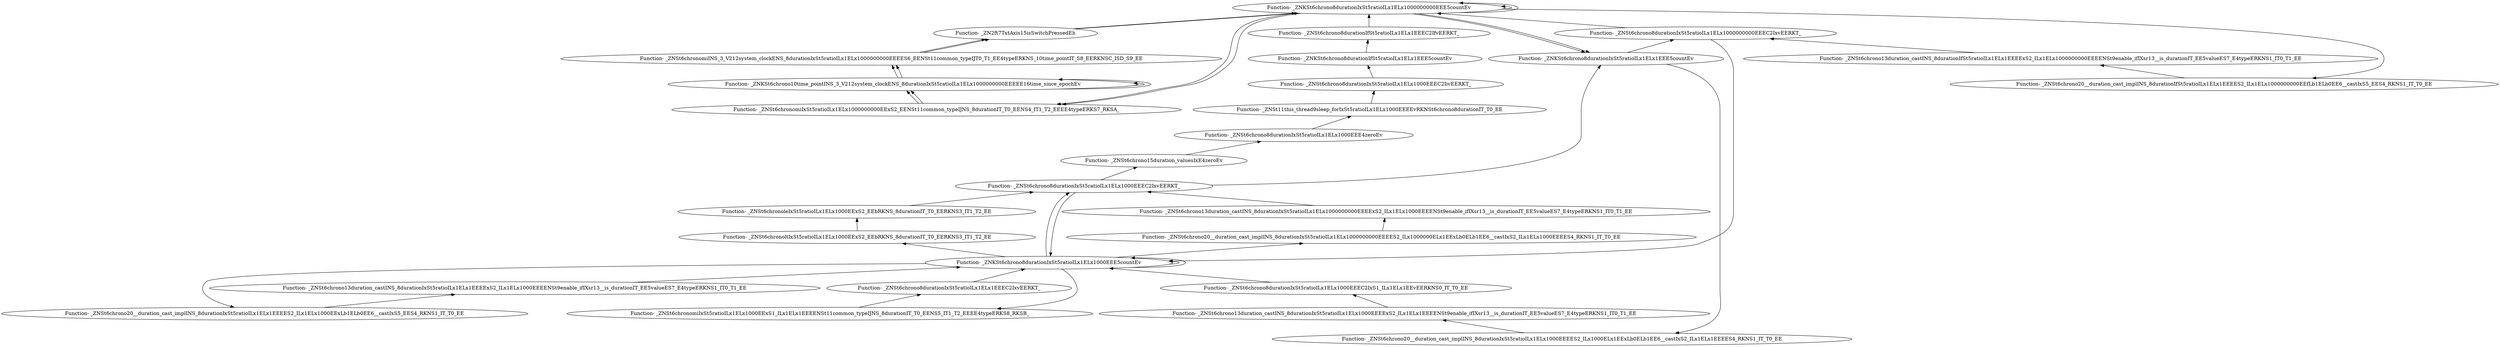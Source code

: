 digraph {
	"Function- _ZNKSt6chrono8durationIxSt5ratioILx1ELx1000000000EEE5countEv"
	"Function- _ZNKSt6chrono8durationIxSt5ratioILx1ELx1000000000EEE5countEv"
	"Function- _ZNKSt6chrono8durationIxSt5ratioILx1ELx1000000000EEE5countEv" -> "Function- _ZNKSt6chrono8durationIxSt5ratioILx1ELx1000000000EEE5countEv" [dir=back]
	"Function- _ZNSt6chronomiIxSt5ratioILx1ELx1000000000EExS2_EENSt11common_typeIJNS_8durationIT_T0_EENS4_IT1_T2_EEEE4typeERKS7_RKSA_"
	"Function- _ZNSt6chronomiIxSt5ratioILx1ELx1000000000EExS2_EENSt11common_typeIJNS_8durationIT_T0_EENS4_IT1_T2_EEEE4typeERKS7_RKSA_" -> "Function- _ZNKSt6chrono8durationIxSt5ratioILx1ELx1000000000EEE5countEv" [dir=back]
	"Function- _ZNKSt6chrono10time_pointINS_3_V212system_clockENS_8durationIxSt5ratioILx1ELx1000000000EEEEE16time_since_epochEv"
	"Function- _ZNKSt6chrono10time_pointINS_3_V212system_clockENS_8durationIxSt5ratioILx1ELx1000000000EEEEE16time_since_epochEv" -> "Function- _ZNSt6chronomiIxSt5ratioILx1ELx1000000000EExS2_EENSt11common_typeIJNS_8durationIT_T0_EENS4_IT1_T2_EEEE4typeERKS7_RKSA_" [dir=back]
	"Function- _ZNKSt6chrono10time_pointINS_3_V212system_clockENS_8durationIxSt5ratioILx1ELx1000000000EEEEE16time_since_epochEv"
	"Function- _ZNKSt6chrono10time_pointINS_3_V212system_clockENS_8durationIxSt5ratioILx1ELx1000000000EEEEE16time_since_epochEv" -> "Function- _ZNKSt6chrono10time_pointINS_3_V212system_clockENS_8durationIxSt5ratioILx1ELx1000000000EEEEE16time_since_epochEv" [dir=back]
	"Function- _ZNSt6chronomiINS_3_V212system_clockENS_8durationIxSt5ratioILx1ELx1000000000EEEES6_EENSt11common_typeIJT0_T1_EE4typeERKNS_10time_pointIT_S8_EERKNSC_ISD_S9_EE"
	"Function- _ZNSt6chronomiINS_3_V212system_clockENS_8durationIxSt5ratioILx1ELx1000000000EEEES6_EENSt11common_typeIJT0_T1_EE4typeERKNS_10time_pointIT_S8_EERKNSC_ISD_S9_EE" -> "Function- _ZNKSt6chrono10time_pointINS_3_V212system_clockENS_8durationIxSt5ratioILx1ELx1000000000EEEEE16time_since_epochEv" [dir=back]
	"Function- _ZN2ft7TxtAxis15isSwitchPressedEh"
	"Function- _ZN2ft7TxtAxis15isSwitchPressedEh" -> "Function- _ZNSt6chronomiINS_3_V212system_clockENS_8durationIxSt5ratioILx1ELx1000000000EEEES6_EENSt11common_typeIJT0_T1_EE4typeERKNS_10time_pointIT_S8_EERKNSC_ISD_S9_EE" [dir=back]
	"Function- _ZNKSt6chrono8durationIxSt5ratioILx1ELx1000000000EEE5countEv"
	"Function- _ZNKSt6chrono8durationIxSt5ratioILx1ELx1000000000EEE5countEv" -> "Function- _ZN2ft7TxtAxis15isSwitchPressedEh" [dir=back]
	"Function- _ZNKSt6chrono8durationIxSt5ratioILx1ELx1EEE5countEv"
	"Function- _ZNKSt6chrono8durationIxSt5ratioILx1ELx1EEE5countEv" -> "Function- _ZNKSt6chrono8durationIxSt5ratioILx1ELx1000000000EEE5countEv" [dir=back]
	"Function- _ZNSt6chrono8durationIxSt5ratioILx1ELx1000000000EEEC2IxvEERKT_"
	"Function- _ZNSt6chrono8durationIxSt5ratioILx1ELx1000000000EEEC2IxvEERKT_" -> "Function- _ZNKSt6chrono8durationIxSt5ratioILx1ELx1EEE5countEv" [dir=back]
	"Function- _ZNKSt6chrono8durationIxSt5ratioILx1ELx1000EEE5countEv"
	"Function- _ZNKSt6chrono8durationIxSt5ratioILx1ELx1000EEE5countEv" -> "Function- _ZNSt6chrono8durationIxSt5ratioILx1ELx1000000000EEEC2IxvEERKT_" [dir=back]
	"Function- _ZNSt6chrono20__duration_cast_implINS_8durationIxSt5ratioILx1ELx1000000000EEEES2_ILx1000000ELx1EExLb0ELb1EE6__castIxS2_ILx1ELx1000EEEES4_RKNS1_IT_T0_EE"
	"Function- _ZNSt6chrono20__duration_cast_implINS_8durationIxSt5ratioILx1ELx1000000000EEEES2_ILx1000000ELx1EExLb0ELb1EE6__castIxS2_ILx1ELx1000EEEES4_RKNS1_IT_T0_EE" -> "Function- _ZNKSt6chrono8durationIxSt5ratioILx1ELx1000EEE5countEv" [dir=back]
	"Function- _ZNSt6chrono13duration_castINS_8durationIxSt5ratioILx1ELx1000000000EEEExS2_ILx1ELx1000EEEENSt9enable_ifIXsr13__is_durationIT_EE5valueES7_E4typeERKNS1_IT0_T1_EE"
	"Function- _ZNSt6chrono13duration_castINS_8durationIxSt5ratioILx1ELx1000000000EEEExS2_ILx1ELx1000EEEENSt9enable_ifIXsr13__is_durationIT_EE5valueES7_E4typeERKNS1_IT0_T1_EE" -> "Function- _ZNSt6chrono20__duration_cast_implINS_8durationIxSt5ratioILx1ELx1000000000EEEES2_ILx1000000ELx1EExLb0ELb1EE6__castIxS2_ILx1ELx1000EEEES4_RKNS1_IT_T0_EE" [dir=back]
	"Function- _ZNSt6chrono8durationIxSt5ratioILx1ELx1000EEEC2IxvEERKT_"
	"Function- _ZNSt6chrono8durationIxSt5ratioILx1ELx1000EEEC2IxvEERKT_" -> "Function- _ZNSt6chrono13duration_castINS_8durationIxSt5ratioILx1ELx1000000000EEEExS2_ILx1ELx1000EEEENSt9enable_ifIXsr13__is_durationIT_EE5valueES7_E4typeERKNS1_IT0_T1_EE" [dir=back]
	"Function- _ZNKSt6chrono8durationIxSt5ratioILx1ELx1000EEE5countEv"
	"Function- _ZNKSt6chrono8durationIxSt5ratioILx1ELx1000EEE5countEv" -> "Function- _ZNSt6chrono8durationIxSt5ratioILx1ELx1000EEEC2IxvEERKT_" [dir=back]
	"Function- _ZNKSt6chrono8durationIxSt5ratioILx1ELx1000EEE5countEv"
	"Function- _ZNKSt6chrono8durationIxSt5ratioILx1ELx1000EEE5countEv" -> "Function- _ZNKSt6chrono8durationIxSt5ratioILx1ELx1000EEE5countEv" [dir=back]
	"Function- _ZNSt6chrono8durationIxSt5ratioILx1ELx1000EEEC2IxvEERKT_"
	"Function- _ZNSt6chrono8durationIxSt5ratioILx1ELx1000EEEC2IxvEERKT_" -> "Function- _ZNKSt6chrono8durationIxSt5ratioILx1ELx1000EEE5countEv" [dir=back]
	"Function- _ZNKSt6chrono8durationIxSt5ratioILx1ELx1EEE5countEv"
	"Function- _ZNKSt6chrono8durationIxSt5ratioILx1ELx1EEE5countEv" -> "Function- _ZNSt6chrono8durationIxSt5ratioILx1ELx1000EEEC2IxvEERKT_" [dir=back]
	"Function- _ZNSt6chrono20__duration_cast_implINS_8durationIxSt5ratioILx1ELx1000EEEES2_ILx1000ELx1EExLb0ELb1EE6__castIxS2_ILx1ELx1EEEES4_RKNS1_IT_T0_EE"
	"Function- _ZNSt6chrono20__duration_cast_implINS_8durationIxSt5ratioILx1ELx1000EEEES2_ILx1000ELx1EExLb0ELb1EE6__castIxS2_ILx1ELx1EEEES4_RKNS1_IT_T0_EE" -> "Function- _ZNKSt6chrono8durationIxSt5ratioILx1ELx1EEE5countEv" [dir=back]
	"Function- _ZNSt6chrono13duration_castINS_8durationIxSt5ratioILx1ELx1000EEEExS2_ILx1ELx1EEEENSt9enable_ifIXsr13__is_durationIT_EE5valueES7_E4typeERKNS1_IT0_T1_EE"
	"Function- _ZNSt6chrono13duration_castINS_8durationIxSt5ratioILx1ELx1000EEEExS2_ILx1ELx1EEEENSt9enable_ifIXsr13__is_durationIT_EE5valueES7_E4typeERKNS1_IT0_T1_EE" -> "Function- _ZNSt6chrono20__duration_cast_implINS_8durationIxSt5ratioILx1ELx1000EEEES2_ILx1000ELx1EExLb0ELb1EE6__castIxS2_ILx1ELx1EEEES4_RKNS1_IT_T0_EE" [dir=back]
	"Function- _ZNSt6chrono8durationIxSt5ratioILx1ELx1000EEEC2IxS1_ILx1ELx1EEvEERKNS0_IT_T0_EE"
	"Function- _ZNSt6chrono8durationIxSt5ratioILx1ELx1000EEEC2IxS1_ILx1ELx1EEvEERKNS0_IT_T0_EE" -> "Function- _ZNSt6chrono13duration_castINS_8durationIxSt5ratioILx1ELx1000EEEExS2_ILx1ELx1EEEENSt9enable_ifIXsr13__is_durationIT_EE5valueES7_E4typeERKNS1_IT0_T1_EE" [dir=back]
	"Function- _ZNKSt6chrono8durationIxSt5ratioILx1ELx1000EEE5countEv"
	"Function- _ZNKSt6chrono8durationIxSt5ratioILx1ELx1000EEE5countEv" -> "Function- _ZNSt6chrono8durationIxSt5ratioILx1ELx1000EEEC2IxS1_ILx1ELx1EEvEERKNS0_IT_T0_EE" [dir=back]
	"Function- _ZNSt6chronomiIxSt5ratioILx1ELx1000EExS1_ILx1ELx1EEEENSt11common_typeIJNS_8durationIT_T0_EENS5_IT1_T2_EEEE4typeERKS8_RKSB_"
	"Function- _ZNSt6chronomiIxSt5ratioILx1ELx1000EExS1_ILx1ELx1EEEENSt11common_typeIJNS_8durationIT_T0_EENS5_IT1_T2_EEEE4typeERKS8_RKSB_" -> "Function- _ZNKSt6chrono8durationIxSt5ratioILx1ELx1000EEE5countEv" [dir=back]
	"Function- _ZNSt6chrono8durationIxSt5ratioILx1ELx1EEEC2IxvEERKT_"
	"Function- _ZNSt6chrono8durationIxSt5ratioILx1ELx1EEEC2IxvEERKT_" -> "Function- _ZNSt6chronomiIxSt5ratioILx1ELx1000EExS1_ILx1ELx1EEEENSt11common_typeIJNS_8durationIT_T0_EENS5_IT1_T2_EEEE4typeERKS8_RKSB_" [dir=back]
	"Function- _ZNKSt6chrono8durationIxSt5ratioILx1ELx1000EEE5countEv"
	"Function- _ZNKSt6chrono8durationIxSt5ratioILx1ELx1000EEE5countEv" -> "Function- _ZNSt6chrono8durationIxSt5ratioILx1ELx1EEEC2IxvEERKT_" [dir=back]
	"Function- _ZNSt6chrono20__duration_cast_implINS_8durationIxSt5ratioILx1ELx1EEEES2_ILx1ELx1000EExLb1ELb0EE6__castIxS5_EES4_RKNS1_IT_T0_EE"
	"Function- _ZNSt6chrono20__duration_cast_implINS_8durationIxSt5ratioILx1ELx1EEEES2_ILx1ELx1000EExLb1ELb0EE6__castIxS5_EES4_RKNS1_IT_T0_EE" -> "Function- _ZNKSt6chrono8durationIxSt5ratioILx1ELx1000EEE5countEv" [dir=back]
	"Function- _ZNSt6chrono13duration_castINS_8durationIxSt5ratioILx1ELx1EEEExS2_ILx1ELx1000EEEENSt9enable_ifIXsr13__is_durationIT_EE5valueES7_E4typeERKNS1_IT0_T1_EE"
	"Function- _ZNSt6chrono13duration_castINS_8durationIxSt5ratioILx1ELx1EEEExS2_ILx1ELx1000EEEENSt9enable_ifIXsr13__is_durationIT_EE5valueES7_E4typeERKNS1_IT0_T1_EE" -> "Function- _ZNSt6chrono20__duration_cast_implINS_8durationIxSt5ratioILx1ELx1EEEES2_ILx1ELx1000EExLb1ELb0EE6__castIxS5_EES4_RKNS1_IT_T0_EE" [dir=back]
	"Function- _ZNKSt6chrono8durationIxSt5ratioILx1ELx1000EEE5countEv"
	"Function- _ZNKSt6chrono8durationIxSt5ratioILx1ELx1000EEE5countEv" -> "Function- _ZNSt6chrono13duration_castINS_8durationIxSt5ratioILx1ELx1EEEExS2_ILx1ELx1000EEEENSt9enable_ifIXsr13__is_durationIT_EE5valueES7_E4typeERKNS1_IT0_T1_EE" [dir=back]
	"Function- _ZNKSt6chrono8durationIxSt5ratioILx1ELx1000EEE5countEv"
	"Function- _ZNKSt6chrono8durationIxSt5ratioILx1ELx1000EEE5countEv" -> "Function- _ZNKSt6chrono8durationIxSt5ratioILx1ELx1000EEE5countEv" [dir=back]
	"Function- _ZNSt6chronoltIxSt5ratioILx1ELx1000EExS2_EEbRKNS_8durationIT_T0_EERKNS3_IT1_T2_EE"
	"Function- _ZNSt6chronoltIxSt5ratioILx1ELx1000EExS2_EEbRKNS_8durationIT_T0_EERKNS3_IT1_T2_EE" -> "Function- _ZNKSt6chrono8durationIxSt5ratioILx1ELx1000EEE5countEv" [dir=back]
	"Function- _ZNSt6chronoleIxSt5ratioILx1ELx1000EExS2_EEbRKNS_8durationIT_T0_EERKNS3_IT1_T2_EE"
	"Function- _ZNSt6chronoleIxSt5ratioILx1ELx1000EExS2_EEbRKNS_8durationIT_T0_EERKNS3_IT1_T2_EE" -> "Function- _ZNSt6chronoltIxSt5ratioILx1ELx1000EExS2_EEbRKNS_8durationIT_T0_EERKNS3_IT1_T2_EE" [dir=back]
	"Function- _ZNSt6chrono8durationIxSt5ratioILx1ELx1000EEEC2IxvEERKT_"
	"Function- _ZNSt6chrono8durationIxSt5ratioILx1ELx1000EEEC2IxvEERKT_" -> "Function- _ZNSt6chronoleIxSt5ratioILx1ELx1000EExS2_EEbRKNS_8durationIT_T0_EERKNS3_IT1_T2_EE" [dir=back]
	"Function- _ZNSt6chrono15duration_valuesIxE4zeroEv"
	"Function- _ZNSt6chrono15duration_valuesIxE4zeroEv" -> "Function- _ZNSt6chrono8durationIxSt5ratioILx1ELx1000EEEC2IxvEERKT_" [dir=back]
	"Function- _ZNSt6chrono8durationIxSt5ratioILx1ELx1000EEE4zeroEv"
	"Function- _ZNSt6chrono8durationIxSt5ratioILx1ELx1000EEE4zeroEv" -> "Function- _ZNSt6chrono15duration_valuesIxE4zeroEv" [dir=back]
	"Function- _ZNSt11this_thread9sleep_forIxSt5ratioILx1ELx1000EEEEvRKNSt6chrono8durationIT_T0_EE"
	"Function- _ZNSt11this_thread9sleep_forIxSt5ratioILx1ELx1000EEEEvRKNSt6chrono8durationIT_T0_EE" -> "Function- _ZNSt6chrono8durationIxSt5ratioILx1ELx1000EEE4zeroEv" [dir=back]
	"Function- _ZNSt6chrono8durationIxSt5ratioILx1ELx1000EEEC2IivEERKT_"
	"Function- _ZNSt6chrono8durationIxSt5ratioILx1ELx1000EEEC2IivEERKT_" -> "Function- _ZNSt11this_thread9sleep_forIxSt5ratioILx1ELx1000EEEEvRKNSt6chrono8durationIT_T0_EE" [dir=back]
	"Function- _ZNKSt6chrono8durationIfSt5ratioILx1ELx1EEE5countEv"
	"Function- _ZNKSt6chrono8durationIfSt5ratioILx1ELx1EEE5countEv" -> "Function- _ZNSt6chrono8durationIxSt5ratioILx1ELx1000EEEC2IivEERKT_" [dir=back]
	"Function- _ZNSt6chrono8durationIfSt5ratioILx1ELx1EEEC2IfvEERKT_"
	"Function- _ZNSt6chrono8durationIfSt5ratioILx1ELx1EEEC2IfvEERKT_" -> "Function- _ZNKSt6chrono8durationIfSt5ratioILx1ELx1EEE5countEv" [dir=back]
	"Function- _ZNKSt6chrono8durationIxSt5ratioILx1ELx1000000000EEE5countEv"
	"Function- _ZNKSt6chrono8durationIxSt5ratioILx1ELx1000000000EEE5countEv" -> "Function- _ZNSt6chrono8durationIfSt5ratioILx1ELx1EEEC2IfvEERKT_" [dir=back]
	"Function- _ZNSt6chrono20__duration_cast_implINS_8durationIfSt5ratioILx1ELx1EEEES2_ILx1ELx1000000000EEfLb1ELb0EE6__castIxS5_EES4_RKNS1_IT_T0_EE"
	"Function- _ZNSt6chrono20__duration_cast_implINS_8durationIfSt5ratioILx1ELx1EEEES2_ILx1ELx1000000000EEfLb1ELb0EE6__castIxS5_EES4_RKNS1_IT_T0_EE" -> "Function- _ZNKSt6chrono8durationIxSt5ratioILx1ELx1000000000EEE5countEv" [dir=back]
	"Function- _ZNSt6chrono13duration_castINS_8durationIfSt5ratioILx1ELx1EEEExS2_ILx1ELx1000000000EEEENSt9enable_ifIXsr13__is_durationIT_EE5valueES7_E4typeERKNS1_IT0_T1_EE"
	"Function- _ZNSt6chrono13duration_castINS_8durationIfSt5ratioILx1ELx1EEEExS2_ILx1ELx1000000000EEEENSt9enable_ifIXsr13__is_durationIT_EE5valueES7_E4typeERKNS1_IT0_T1_EE" -> "Function- _ZNSt6chrono20__duration_cast_implINS_8durationIfSt5ratioILx1ELx1EEEES2_ILx1ELx1000000000EEfLb1ELb0EE6__castIxS5_EES4_RKNS1_IT_T0_EE" [dir=back]
	"Function- _ZNSt6chrono8durationIxSt5ratioILx1ELx1000000000EEEC2IxvEERKT_"
	"Function- _ZNSt6chrono8durationIxSt5ratioILx1ELx1000000000EEEC2IxvEERKT_" -> "Function- _ZNSt6chrono13duration_castINS_8durationIfSt5ratioILx1ELx1EEEExS2_ILx1ELx1000000000EEEENSt9enable_ifIXsr13__is_durationIT_EE5valueES7_E4typeERKNS1_IT0_T1_EE" [dir=back]
	"Function- _ZNKSt6chrono8durationIxSt5ratioILx1ELx1000000000EEE5countEv"
	"Function- _ZNKSt6chrono8durationIxSt5ratioILx1ELx1000000000EEE5countEv" -> "Function- _ZNSt6chrono8durationIxSt5ratioILx1ELx1000000000EEEC2IxvEERKT_" [dir=back]
	"Function- _ZNKSt6chrono8durationIxSt5ratioILx1ELx1000000000EEE5countEv"
	"Function- _ZNKSt6chrono8durationIxSt5ratioILx1ELx1000000000EEE5countEv" -> "Function- _ZNKSt6chrono8durationIxSt5ratioILx1ELx1000000000EEE5countEv" [dir=back]
	"Function- _ZNSt6chronomiIxSt5ratioILx1ELx1000000000EExS2_EENSt11common_typeIJNS_8durationIT_T0_EENS4_IT1_T2_EEEE4typeERKS7_RKSA_"
	"Function- _ZNSt6chronomiIxSt5ratioILx1ELx1000000000EExS2_EENSt11common_typeIJNS_8durationIT_T0_EENS4_IT1_T2_EEEE4typeERKS7_RKSA_" -> "Function- _ZNKSt6chrono8durationIxSt5ratioILx1ELx1000000000EEE5countEv" [dir=back]
	"Function- _ZNKSt6chrono10time_pointINS_3_V212system_clockENS_8durationIxSt5ratioILx1ELx1000000000EEEEE16time_since_epochEv"
	"Function- _ZNKSt6chrono10time_pointINS_3_V212system_clockENS_8durationIxSt5ratioILx1ELx1000000000EEEEE16time_since_epochEv" -> "Function- _ZNSt6chronomiIxSt5ratioILx1ELx1000000000EExS2_EENSt11common_typeIJNS_8durationIT_T0_EENS4_IT1_T2_EEEE4typeERKS7_RKSA_" [dir=back]
	"Function- _ZNKSt6chrono10time_pointINS_3_V212system_clockENS_8durationIxSt5ratioILx1ELx1000000000EEEEE16time_since_epochEv"
	"Function- _ZNKSt6chrono10time_pointINS_3_V212system_clockENS_8durationIxSt5ratioILx1ELx1000000000EEEEE16time_since_epochEv" -> "Function- _ZNKSt6chrono10time_pointINS_3_V212system_clockENS_8durationIxSt5ratioILx1ELx1000000000EEEEE16time_since_epochEv" [dir=back]
	"Function- _ZNSt6chronomiINS_3_V212system_clockENS_8durationIxSt5ratioILx1ELx1000000000EEEES6_EENSt11common_typeIJT0_T1_EE4typeERKNS_10time_pointIT_S8_EERKNSC_ISD_S9_EE"
	"Function- _ZNSt6chronomiINS_3_V212system_clockENS_8durationIxSt5ratioILx1ELx1000000000EEEES6_EENSt11common_typeIJT0_T1_EE4typeERKNS_10time_pointIT_S8_EERKNSC_ISD_S9_EE" -> "Function- _ZNKSt6chrono10time_pointINS_3_V212system_clockENS_8durationIxSt5ratioILx1ELx1000000000EEEEE16time_since_epochEv" [dir=back]
	"Function- _ZN2ft7TxtAxis15isSwitchPressedEh"
	"Function- _ZN2ft7TxtAxis15isSwitchPressedEh" -> "Function- _ZNSt6chronomiINS_3_V212system_clockENS_8durationIxSt5ratioILx1ELx1000000000EEEES6_EENSt11common_typeIJT0_T1_EE4typeERKNS_10time_pointIT_S8_EERKNSC_ISD_S9_EE" [dir=back]
	"Function- _ZNKSt6chrono8durationIxSt5ratioILx1ELx1000000000EEE5countEv"
	"Function- _ZNKSt6chrono8durationIxSt5ratioILx1ELx1000000000EEE5countEv" -> "Function- _ZN2ft7TxtAxis15isSwitchPressedEh" [dir=back]
	"Function- _ZNKSt6chrono8durationIxSt5ratioILx1ELx1EEE5countEv"
	"Function- _ZNKSt6chrono8durationIxSt5ratioILx1ELx1EEE5countEv" -> "Function- _ZNKSt6chrono8durationIxSt5ratioILx1ELx1000000000EEE5countEv" [dir=back]
}
